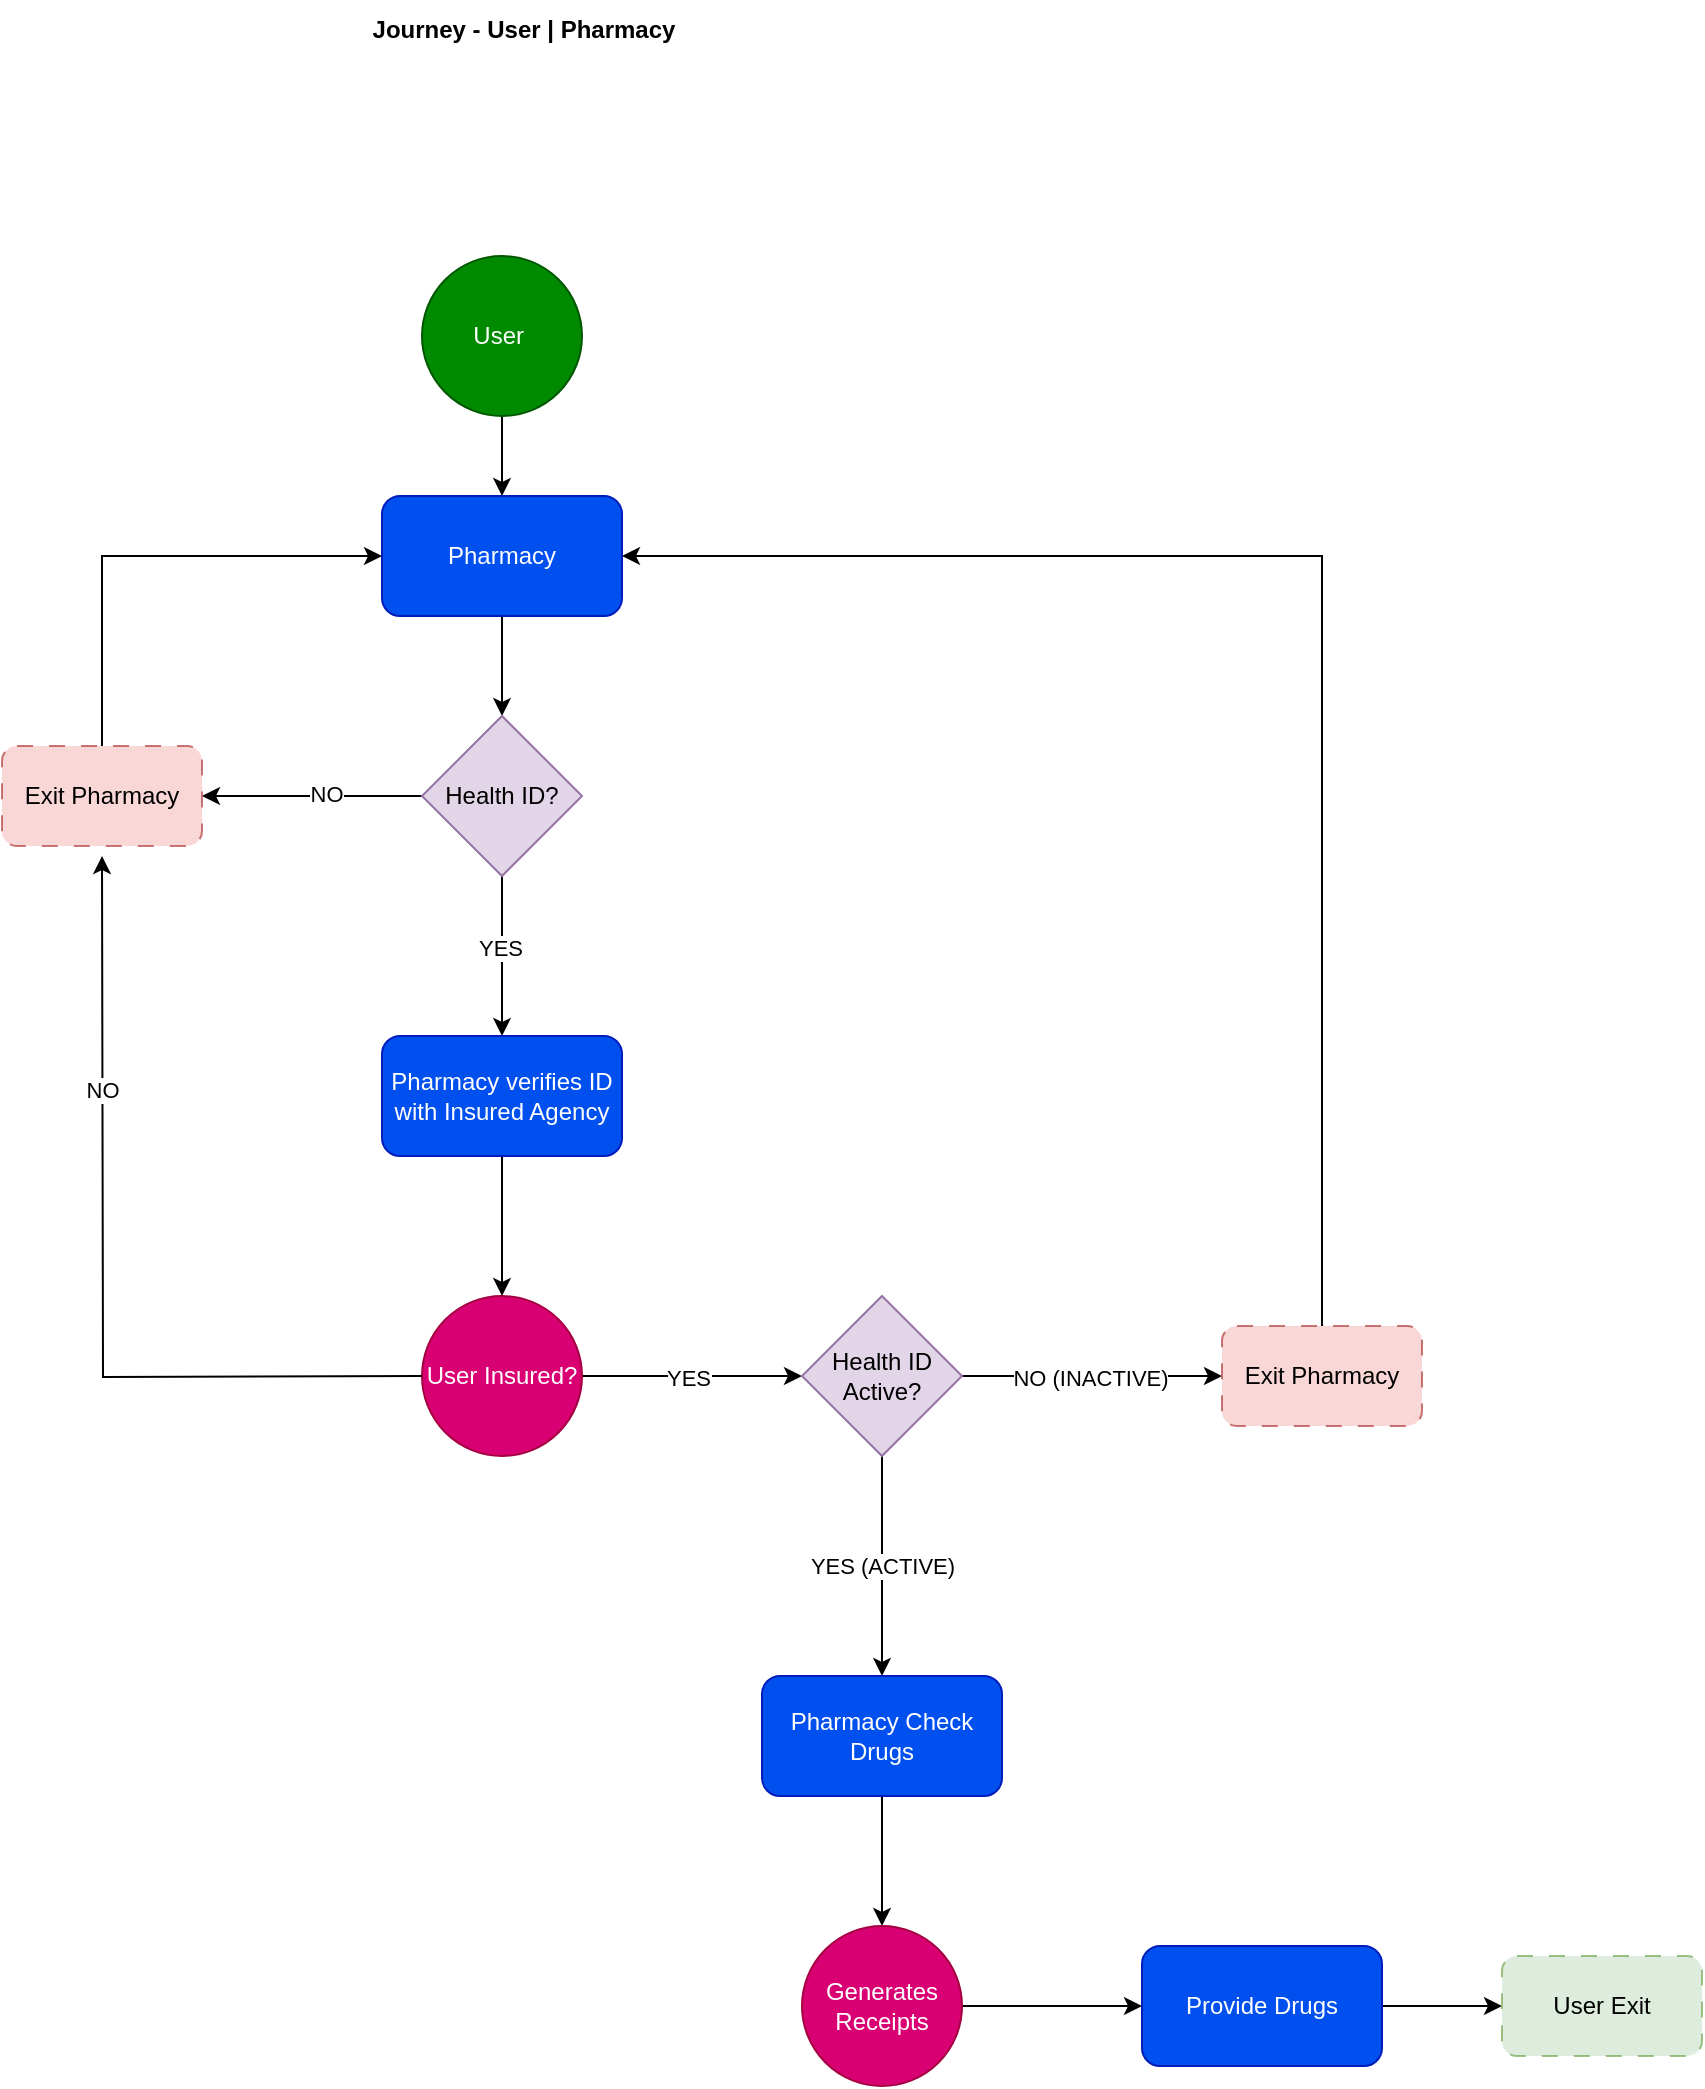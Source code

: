 <mxfile version="24.7.1" type="github">
  <diagram name="Page-1" id="c7558073-3199-34d8-9f00-42111426c3f3">
    <mxGraphModel dx="11000" dy="10588" grid="1" gridSize="10" guides="1" tooltips="1" connect="1" arrows="1" fold="1" page="0" pageScale="1" pageWidth="826" pageHeight="1169" background="none" math="0" shadow="0">
      <root>
        <mxCell id="0" />
        <mxCell id="1" parent="0" />
        <mxCell id="X9ass70m3cK7fkNfl3eS-96" value="&lt;b&gt;Journey - User | Pharmacy&lt;/b&gt;" style="text;html=1;align=center;verticalAlign=middle;whiteSpace=wrap;rounded=0;" vertex="1" parent="1">
          <mxGeometry x="-9514" y="-9728" width="190" height="30" as="geometry" />
        </mxCell>
        <mxCell id="X9ass70m3cK7fkNfl3eS-105" style="edgeStyle=orthogonalEdgeStyle;rounded=0;orthogonalLoop=1;jettySize=auto;html=1;entryX=0.5;entryY=0;entryDx=0;entryDy=0;" edge="1" parent="1" source="X9ass70m3cK7fkNfl3eS-97" target="X9ass70m3cK7fkNfl3eS-99">
          <mxGeometry relative="1" as="geometry" />
        </mxCell>
        <mxCell id="X9ass70m3cK7fkNfl3eS-97" value="User&amp;nbsp;" style="ellipse;whiteSpace=wrap;html=1;aspect=fixed;fillColor=#008a00;strokeColor=#005700;fontColor=#ffffff;" vertex="1" parent="1">
          <mxGeometry x="-9470" y="-9600" width="80" height="80" as="geometry" />
        </mxCell>
        <mxCell id="X9ass70m3cK7fkNfl3eS-130" style="edgeStyle=orthogonalEdgeStyle;rounded=0;orthogonalLoop=1;jettySize=auto;html=1;entryX=0;entryY=0.5;entryDx=0;entryDy=0;" edge="1" parent="1" source="X9ass70m3cK7fkNfl3eS-98" target="X9ass70m3cK7fkNfl3eS-129">
          <mxGeometry relative="1" as="geometry" />
        </mxCell>
        <mxCell id="X9ass70m3cK7fkNfl3eS-144" value="YES" style="edgeLabel;html=1;align=center;verticalAlign=middle;resizable=0;points=[];" vertex="1" connectable="0" parent="X9ass70m3cK7fkNfl3eS-130">
          <mxGeometry x="-0.045" y="-1" relative="1" as="geometry">
            <mxPoint as="offset" />
          </mxGeometry>
        </mxCell>
        <mxCell id="X9ass70m3cK7fkNfl3eS-98" value="User Insured?" style="ellipse;whiteSpace=wrap;html=1;aspect=fixed;fillColor=#d80073;strokeColor=#A50040;fontColor=#ffffff;" vertex="1" parent="1">
          <mxGeometry x="-9470" y="-9080" width="80" height="80" as="geometry" />
        </mxCell>
        <mxCell id="X9ass70m3cK7fkNfl3eS-107" style="edgeStyle=orthogonalEdgeStyle;rounded=0;orthogonalLoop=1;jettySize=auto;html=1;entryX=0.5;entryY=0;entryDx=0;entryDy=0;" edge="1" parent="1" source="X9ass70m3cK7fkNfl3eS-99" target="X9ass70m3cK7fkNfl3eS-106">
          <mxGeometry relative="1" as="geometry" />
        </mxCell>
        <mxCell id="X9ass70m3cK7fkNfl3eS-99" value="Pharmacy" style="rounded=1;whiteSpace=wrap;html=1;fillColor=#0050ef;fontColor=#ffffff;strokeColor=#001DBC;" vertex="1" parent="1">
          <mxGeometry x="-9490" y="-9480" width="120" height="60" as="geometry" />
        </mxCell>
        <mxCell id="X9ass70m3cK7fkNfl3eS-112" style="edgeStyle=orthogonalEdgeStyle;rounded=0;orthogonalLoop=1;jettySize=auto;html=1;entryX=1;entryY=0.5;entryDx=0;entryDy=0;" edge="1" parent="1" source="X9ass70m3cK7fkNfl3eS-106" target="X9ass70m3cK7fkNfl3eS-110">
          <mxGeometry relative="1" as="geometry" />
        </mxCell>
        <mxCell id="X9ass70m3cK7fkNfl3eS-113" value="NO" style="edgeLabel;html=1;align=center;verticalAlign=middle;resizable=0;points=[];" vertex="1" connectable="0" parent="X9ass70m3cK7fkNfl3eS-112">
          <mxGeometry x="-0.127" y="-1" relative="1" as="geometry">
            <mxPoint as="offset" />
          </mxGeometry>
        </mxCell>
        <mxCell id="X9ass70m3cK7fkNfl3eS-122" style="edgeStyle=orthogonalEdgeStyle;rounded=0;orthogonalLoop=1;jettySize=auto;html=1;exitX=0.5;exitY=1;exitDx=0;exitDy=0;entryX=0.5;entryY=0;entryDx=0;entryDy=0;" edge="1" parent="1" source="X9ass70m3cK7fkNfl3eS-106" target="X9ass70m3cK7fkNfl3eS-117">
          <mxGeometry relative="1" as="geometry" />
        </mxCell>
        <mxCell id="X9ass70m3cK7fkNfl3eS-123" value="YES" style="edgeLabel;html=1;align=center;verticalAlign=middle;resizable=0;points=[];" vertex="1" connectable="0" parent="X9ass70m3cK7fkNfl3eS-122">
          <mxGeometry x="-0.11" y="-1" relative="1" as="geometry">
            <mxPoint as="offset" />
          </mxGeometry>
        </mxCell>
        <mxCell id="X9ass70m3cK7fkNfl3eS-106" value="Health ID?" style="rhombus;whiteSpace=wrap;html=1;fillColor=#e1d5e7;strokeColor=#9673a6;" vertex="1" parent="1">
          <mxGeometry x="-9470" y="-9370" width="80" height="80" as="geometry" />
        </mxCell>
        <mxCell id="X9ass70m3cK7fkNfl3eS-114" style="edgeStyle=orthogonalEdgeStyle;rounded=0;orthogonalLoop=1;jettySize=auto;html=1;exitX=0.5;exitY=0;exitDx=0;exitDy=0;entryX=0;entryY=0.5;entryDx=0;entryDy=0;" edge="1" parent="1" source="X9ass70m3cK7fkNfl3eS-110" target="X9ass70m3cK7fkNfl3eS-99">
          <mxGeometry relative="1" as="geometry" />
        </mxCell>
        <mxCell id="X9ass70m3cK7fkNfl3eS-110" value="Exit Pharmacy" style="rounded=1;whiteSpace=wrap;html=1;fillColor=#f8cecc;strokeColor=#b85450;dashed=1;dashPattern=8 8;fillStyle=solid;opacity=80;" vertex="1" parent="1">
          <mxGeometry x="-9680" y="-9355" width="100" height="50" as="geometry" />
        </mxCell>
        <mxCell id="X9ass70m3cK7fkNfl3eS-128" style="edgeStyle=orthogonalEdgeStyle;rounded=0;orthogonalLoop=1;jettySize=auto;html=1;entryX=0.5;entryY=0;entryDx=0;entryDy=0;" edge="1" parent="1" source="X9ass70m3cK7fkNfl3eS-117">
          <mxGeometry relative="1" as="geometry">
            <mxPoint x="-9430" y="-9080" as="targetPoint" />
          </mxGeometry>
        </mxCell>
        <mxCell id="X9ass70m3cK7fkNfl3eS-117" value="Pharmacy verifies ID with Insured Agency" style="rounded=1;whiteSpace=wrap;html=1;fillColor=#0050ef;fontColor=#ffffff;strokeColor=#001DBC;" vertex="1" parent="1">
          <mxGeometry x="-9490" y="-9210" width="120" height="60" as="geometry" />
        </mxCell>
        <mxCell id="X9ass70m3cK7fkNfl3eS-126" style="edgeStyle=orthogonalEdgeStyle;rounded=0;orthogonalLoop=1;jettySize=auto;html=1;" edge="1" parent="1">
          <mxGeometry relative="1" as="geometry">
            <mxPoint x="-9630" y="-9300" as="targetPoint" />
            <mxPoint x="-9470" y="-9040" as="sourcePoint" />
          </mxGeometry>
        </mxCell>
        <mxCell id="X9ass70m3cK7fkNfl3eS-127" value="NO" style="edgeLabel;html=1;align=center;verticalAlign=middle;resizable=0;points=[];" vertex="1" connectable="0" parent="X9ass70m3cK7fkNfl3eS-126">
          <mxGeometry x="0.442" relative="1" as="geometry">
            <mxPoint as="offset" />
          </mxGeometry>
        </mxCell>
        <mxCell id="X9ass70m3cK7fkNfl3eS-133" style="edgeStyle=orthogonalEdgeStyle;rounded=0;orthogonalLoop=1;jettySize=auto;html=1;exitX=1;exitY=0.5;exitDx=0;exitDy=0;" edge="1" parent="1" source="X9ass70m3cK7fkNfl3eS-129" target="X9ass70m3cK7fkNfl3eS-132">
          <mxGeometry relative="1" as="geometry" />
        </mxCell>
        <mxCell id="X9ass70m3cK7fkNfl3eS-135" value="NO (INACTIVE)" style="edgeLabel;html=1;align=center;verticalAlign=middle;resizable=0;points=[];" vertex="1" connectable="0" parent="X9ass70m3cK7fkNfl3eS-133">
          <mxGeometry x="-0.461" y="-1" relative="1" as="geometry">
            <mxPoint x="29" as="offset" />
          </mxGeometry>
        </mxCell>
        <mxCell id="X9ass70m3cK7fkNfl3eS-137" value="YES (ACTIVE)" style="edgeStyle=orthogonalEdgeStyle;rounded=0;orthogonalLoop=1;jettySize=auto;html=1;entryX=0.5;entryY=0;entryDx=0;entryDy=0;" edge="1" parent="1" source="X9ass70m3cK7fkNfl3eS-129" target="X9ass70m3cK7fkNfl3eS-136">
          <mxGeometry relative="1" as="geometry" />
        </mxCell>
        <mxCell id="X9ass70m3cK7fkNfl3eS-129" value="Health ID Active?" style="rhombus;whiteSpace=wrap;html=1;fillColor=#e1d5e7;strokeColor=#9673a6;" vertex="1" parent="1">
          <mxGeometry x="-9280" y="-9080" width="80" height="80" as="geometry" />
        </mxCell>
        <mxCell id="X9ass70m3cK7fkNfl3eS-134" style="edgeStyle=orthogonalEdgeStyle;rounded=0;orthogonalLoop=1;jettySize=auto;html=1;entryX=1;entryY=0.5;entryDx=0;entryDy=0;" edge="1" parent="1" source="X9ass70m3cK7fkNfl3eS-132" target="X9ass70m3cK7fkNfl3eS-99">
          <mxGeometry relative="1" as="geometry">
            <Array as="points">
              <mxPoint x="-9020" y="-9450" />
            </Array>
          </mxGeometry>
        </mxCell>
        <mxCell id="X9ass70m3cK7fkNfl3eS-132" value="Exit Pharmacy" style="rounded=1;whiteSpace=wrap;html=1;fillColor=#f8cecc;strokeColor=#b85450;dashed=1;dashPattern=8 8;fillStyle=solid;opacity=80;" vertex="1" parent="1">
          <mxGeometry x="-9070" y="-9065" width="100" height="50" as="geometry" />
        </mxCell>
        <mxCell id="X9ass70m3cK7fkNfl3eS-141" style="edgeStyle=orthogonalEdgeStyle;rounded=0;orthogonalLoop=1;jettySize=auto;html=1;entryX=0.5;entryY=0;entryDx=0;entryDy=0;" edge="1" parent="1" source="X9ass70m3cK7fkNfl3eS-136" target="X9ass70m3cK7fkNfl3eS-138">
          <mxGeometry relative="1" as="geometry" />
        </mxCell>
        <mxCell id="X9ass70m3cK7fkNfl3eS-136" value="Pharmacy Check Drugs" style="rounded=1;whiteSpace=wrap;html=1;fillColor=#0050ef;fontColor=#ffffff;strokeColor=#001DBC;" vertex="1" parent="1">
          <mxGeometry x="-9300" y="-8890" width="120" height="60" as="geometry" />
        </mxCell>
        <mxCell id="X9ass70m3cK7fkNfl3eS-142" style="edgeStyle=orthogonalEdgeStyle;rounded=0;orthogonalLoop=1;jettySize=auto;html=1;exitX=1;exitY=0.5;exitDx=0;exitDy=0;entryX=0;entryY=0.5;entryDx=0;entryDy=0;" edge="1" parent="1" source="X9ass70m3cK7fkNfl3eS-138" target="X9ass70m3cK7fkNfl3eS-139">
          <mxGeometry relative="1" as="geometry" />
        </mxCell>
        <mxCell id="X9ass70m3cK7fkNfl3eS-138" value="Generates Receipts" style="ellipse;whiteSpace=wrap;html=1;aspect=fixed;fillColor=#d80073;strokeColor=#A50040;fontColor=#ffffff;" vertex="1" parent="1">
          <mxGeometry x="-9280" y="-8765" width="80" height="80" as="geometry" />
        </mxCell>
        <mxCell id="X9ass70m3cK7fkNfl3eS-143" style="edgeStyle=orthogonalEdgeStyle;rounded=0;orthogonalLoop=1;jettySize=auto;html=1;exitX=1;exitY=0.5;exitDx=0;exitDy=0;entryX=0;entryY=0.5;entryDx=0;entryDy=0;" edge="1" parent="1" source="X9ass70m3cK7fkNfl3eS-139" target="X9ass70m3cK7fkNfl3eS-140">
          <mxGeometry relative="1" as="geometry" />
        </mxCell>
        <mxCell id="X9ass70m3cK7fkNfl3eS-139" value="Provide Drugs" style="rounded=1;whiteSpace=wrap;html=1;fillColor=#0050ef;fontColor=#ffffff;strokeColor=#001DBC;" vertex="1" parent="1">
          <mxGeometry x="-9110" y="-8755" width="120" height="60" as="geometry" />
        </mxCell>
        <mxCell id="X9ass70m3cK7fkNfl3eS-140" value="User Exit" style="rounded=1;whiteSpace=wrap;html=1;fillColor=#d5e8d4;strokeColor=#82b366;dashed=1;dashPattern=8 8;fillStyle=solid;opacity=80;" vertex="1" parent="1">
          <mxGeometry x="-8930" y="-8750" width="100" height="50" as="geometry" />
        </mxCell>
      </root>
    </mxGraphModel>
  </diagram>
</mxfile>
